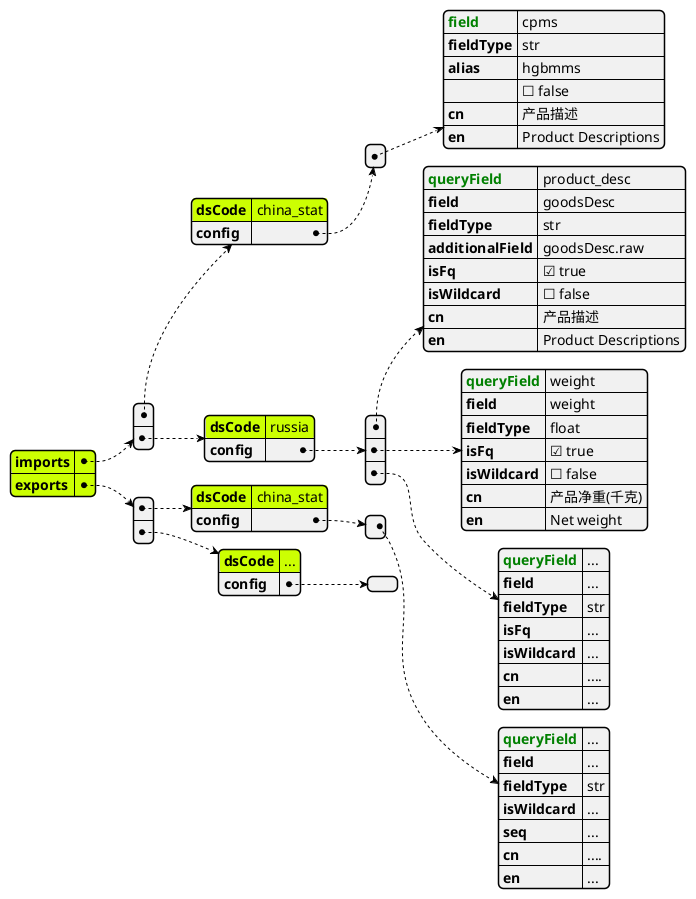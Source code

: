 @startjson
#highlight "imports"
#highlight "imports" / "0" / "dsCode"
#highlight "imports" / "1" / "dsCode"
#highlight "imports" / "2" / "dsCode"
#highlight "exports"
#highlight "exports" / "0" / "dsCode" 
#highlight "exports" / "1" / "dsCode" 
' #highlight "address" / "city"
' #highlight "phoneNumbers" / "0" / "number"
{
    "imports": [
        {
            "dsCode": "china_stat",
            "config": [
                {
                    "<color:green><b>field": "cpms",
                    "fieldType": "str",
                    "alias": "hgbmms",
                    "": false,
                    "cn": "产品描述",
                    "en": "Product Descriptions"
                }
            ]
        },
        {
            "dsCode": "russia",
            "config": [
                {
                    "<color:green><b>queryField": "product_desc",
                    "field": "goodsDesc",
                    "fieldType": "str",
                    "additionalField": "goodsDesc.raw",
                    "isFq": true,
                    "isWildcard": false,
                    "cn": "产品描述",
                    "en": "Product Descriptions"
                },
                {
                    "<color:green><b>queryField": "weight",
                    "field": "weight",
                    "fieldType": "float",
                    "isFq": true,
                    "isWildcard": false,
                    "cn": "产品净重(千克)",
                    "en": "Net weight"
                },
                {
                    "<color:green><b>queryField": "...",
                    "field": "...",
                    "fieldType": "str",
                    "isFq": "...",
                    "isWildcard": "...",
                    "cn": "....",
                    "en": "..."
                }
            ]
        }
    ],
    "exports": [
        {
            "dsCode": "china_stat",
            "config": [
                {
                    "<color:green><b>queryField": "...",
                    "field": "...",
                    "fieldType": "str",
                    "isWildcard": "...",
                    "seq": "...",
                    "cn": "....",
                    "en": "..."
                }
            ]
        },
        {
            "dsCode": "...",
            "config":[] }
    ]
}
@endjson